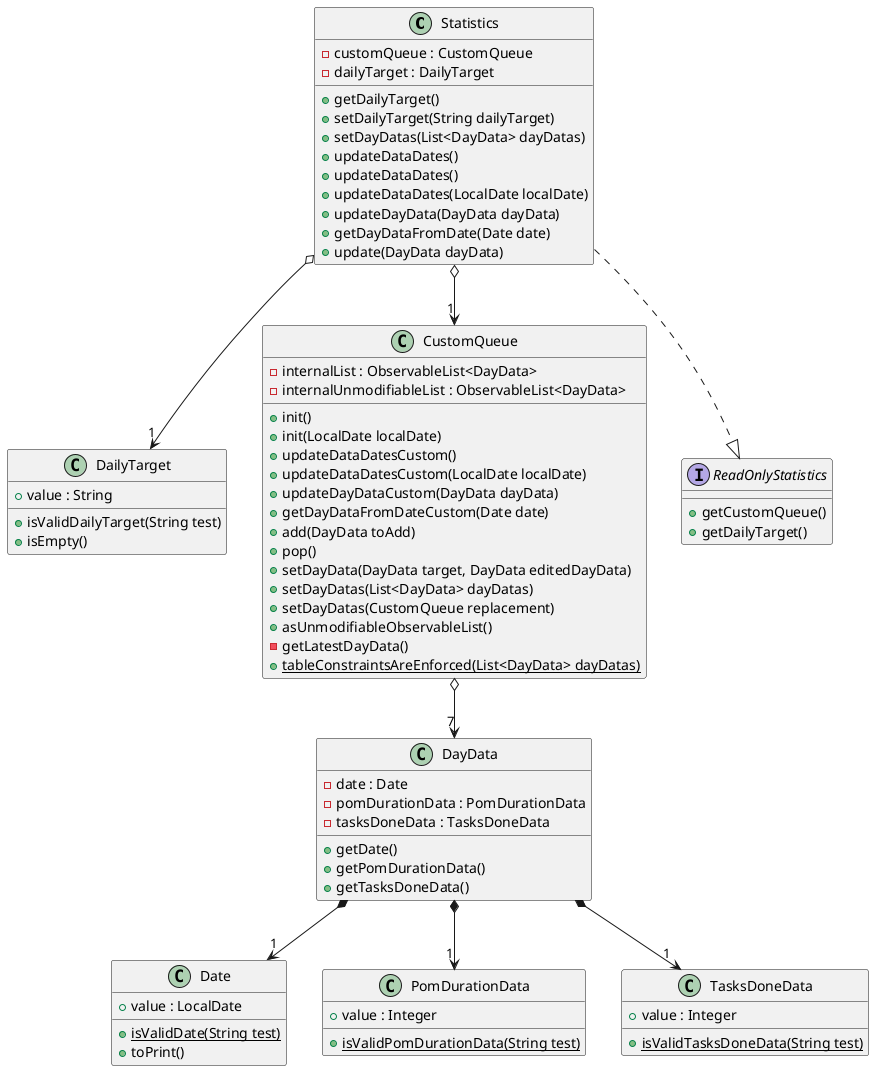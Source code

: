 @startuml


Class Statistics {
- customQueue : CustomQueue
- dailyTarget : DailyTarget
+ getDailyTarget()
+ setDailyTarget(String dailyTarget)
+ setDayDatas(List<DayData> dayDatas)
+ updateDataDates()
+ updateDataDates()
+ updateDataDates(LocalDate localDate)
+ updateDayData(DayData dayData)
+ getDayDataFromDate(Date date)
+ update(DayData dayData)
}
class DailyTarget {
+ value : String
+ isValidDailyTarget(String test)
+ isEmpty()
}
Class CustomQueue {
- internalList : ObservableList<DayData>
- internalUnmodifiableList : ObservableList<DayData>
+ init()
+ init(LocalDate localDate)
+ updateDataDatesCustom()
+ updateDataDatesCustom(LocalDate localDate)
+ updateDayDataCustom(DayData dayData)
+ getDayDataFromDateCustom(Date date)
+ add(DayData toAdd)
+ pop()
+ setDayData(DayData target, DayData editedDayData)
+ setDayDatas(List<DayData> dayDatas)
+ setDayDatas(CustomQueue replacement)
+ asUnmodifiableObservableList()
- getLatestDayData()
+ {static} tableConstraintsAreEnforced(List<DayData> dayDatas)
}
Class DayData {
- date : Date
- pomDurationData : PomDurationData
- tasksDoneData : TasksDoneData
+ getDate()
+ getPomDurationData()
+ getTasksDoneData()
}
Class Date {
+ value : LocalDate
+ {static} isValidDate(String test)
+ toPrint()
}
Class PomDurationData {
+ value : Integer
+ {static} isValidPomDurationData(String test)
}
Class TasksDoneData {
+ value : Integer
+ {static} isValidTasksDoneData(String test)
}
Interface ReadOnlyStatistics {
+ getCustomQueue()
+ getDailyTarget()
}

Statistics ..|> ReadOnlyStatistics

Statistics o--> "1" CustomQueue
Statistics o--> "1" DailyTarget
CustomQueue o--> "7" DayData
DayData *--> "1" Date
DayData *--> "1" PomDurationData
DayData *--> "1" TasksDoneData

@enduml

